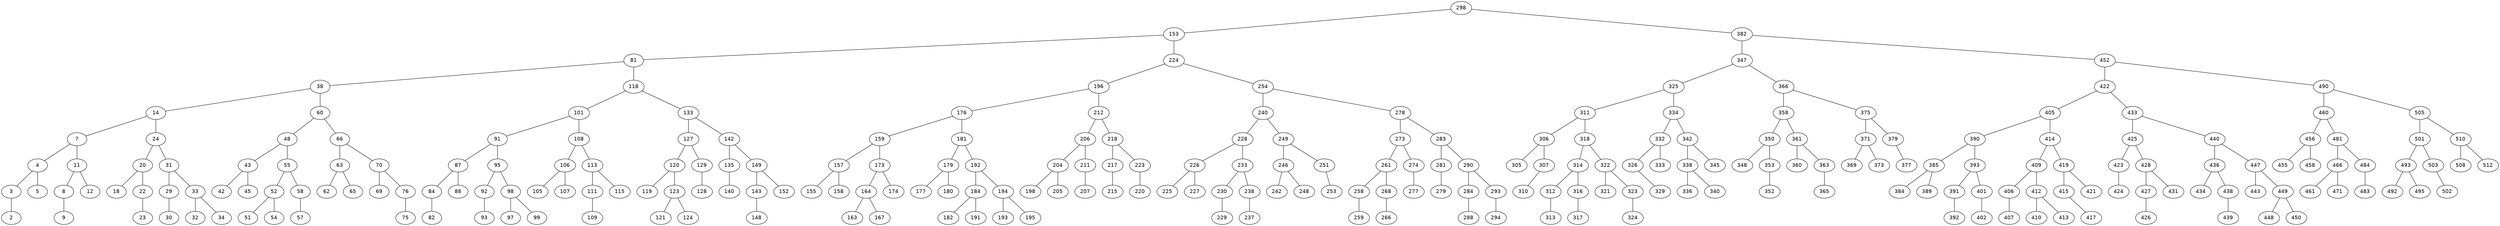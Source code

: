 graph BST {
    node [fontname="Helvetica"];
    298 [label="298"];
    298 -- 153;
    153 [label="153"];
    153 -- 81;
    81 [label="81"];
    81 -- 38;
    38 [label="38"];
    38 -- 14;
    14 [label="14"];
    14 -- 7;
    7 [label="7"];
    7 -- 4;
    4 [label="4"];
    4 -- 3;
    3 [label="3"];
    3 -- 2;
    2 [label="2"];
    4 -- 5;
    5 [label="5"];
    7 -- 11;
    11 [label="11"];
    11 -- 8;
    8 [label="8"];
    8 -- 9;
    9 [label="9"];
    11 -- 12;
    12 [label="12"];
    14 -- 24;
    24 [label="24"];
    24 -- 20;
    20 [label="20"];
    20 -- 18;
    18 [label="18"];
    20 -- 22;
    22 [label="22"];
    22 -- 23;
    23 [label="23"];
    24 -- 31;
    31 [label="31"];
    31 -- 29;
    29 [label="29"];
    29 -- 30;
    30 [label="30"];
    31 -- 33;
    33 [label="33"];
    33 -- 32;
    32 [label="32"];
    33 -- 34;
    34 [label="34"];
    38 -- 60;
    60 [label="60"];
    60 -- 48;
    48 [label="48"];
    48 -- 43;
    43 [label="43"];
    43 -- 42;
    42 [label="42"];
    43 -- 45;
    45 [label="45"];
    48 -- 55;
    55 [label="55"];
    55 -- 52;
    52 [label="52"];
    52 -- 51;
    51 [label="51"];
    52 -- 54;
    54 [label="54"];
    55 -- 58;
    58 [label="58"];
    58 -- 57;
    57 [label="57"];
    60 -- 66;
    66 [label="66"];
    66 -- 63;
    63 [label="63"];
    63 -- 62;
    62 [label="62"];
    63 -- 65;
    65 [label="65"];
    66 -- 70;
    70 [label="70"];
    70 -- 69;
    69 [label="69"];
    70 -- 76;
    76 [label="76"];
    76 -- 75;
    75 [label="75"];
    81 -- 118;
    118 [label="118"];
    118 -- 101;
    101 [label="101"];
    101 -- 91;
    91 [label="91"];
    91 -- 87;
    87 [label="87"];
    87 -- 84;
    84 [label="84"];
    84 -- 82;
    82 [label="82"];
    87 -- 88;
    88 [label="88"];
    91 -- 95;
    95 [label="95"];
    95 -- 92;
    92 [label="92"];
    92 -- 93;
    93 [label="93"];
    95 -- 98;
    98 [label="98"];
    98 -- 97;
    97 [label="97"];
    98 -- 99;
    99 [label="99"];
    101 -- 108;
    108 [label="108"];
    108 -- 106;
    106 [label="106"];
    106 -- 105;
    105 [label="105"];
    106 -- 107;
    107 [label="107"];
    108 -- 113;
    113 [label="113"];
    113 -- 111;
    111 [label="111"];
    111 -- 109;
    109 [label="109"];
    113 -- 115;
    115 [label="115"];
    118 -- 133;
    133 [label="133"];
    133 -- 127;
    127 [label="127"];
    127 -- 120;
    120 [label="120"];
    120 -- 119;
    119 [label="119"];
    120 -- 123;
    123 [label="123"];
    123 -- 121;
    121 [label="121"];
    123 -- 124;
    124 [label="124"];
    127 -- 129;
    129 [label="129"];
    129 -- 128;
    128 [label="128"];
    133 -- 142;
    142 [label="142"];
    142 -- 135;
    135 [label="135"];
    135 -- 140;
    140 [label="140"];
    142 -- 149;
    149 [label="149"];
    149 -- 143;
    143 [label="143"];
    143 -- 148;
    148 [label="148"];
    149 -- 152;
    152 [label="152"];
    153 -- 224;
    224 [label="224"];
    224 -- 196;
    196 [label="196"];
    196 -- 176;
    176 [label="176"];
    176 -- 159;
    159 [label="159"];
    159 -- 157;
    157 [label="157"];
    157 -- 155;
    155 [label="155"];
    157 -- 158;
    158 [label="158"];
    159 -- 173;
    173 [label="173"];
    173 -- 164;
    164 [label="164"];
    164 -- 163;
    163 [label="163"];
    164 -- 167;
    167 [label="167"];
    173 -- 174;
    174 [label="174"];
    176 -- 181;
    181 [label="181"];
    181 -- 179;
    179 [label="179"];
    179 -- 177;
    177 [label="177"];
    179 -- 180;
    180 [label="180"];
    181 -- 192;
    192 [label="192"];
    192 -- 184;
    184 [label="184"];
    184 -- 182;
    182 [label="182"];
    184 -- 191;
    191 [label="191"];
    192 -- 194;
    194 [label="194"];
    194 -- 193;
    193 [label="193"];
    194 -- 195;
    195 [label="195"];
    196 -- 212;
    212 [label="212"];
    212 -- 206;
    206 [label="206"];
    206 -- 204;
    204 [label="204"];
    204 -- 198;
    198 [label="198"];
    204 -- 205;
    205 [label="205"];
    206 -- 211;
    211 [label="211"];
    211 -- 207;
    207 [label="207"];
    212 -- 218;
    218 [label="218"];
    218 -- 217;
    217 [label="217"];
    217 -- 215;
    215 [label="215"];
    218 -- 223;
    223 [label="223"];
    223 -- 220;
    220 [label="220"];
    224 -- 254;
    254 [label="254"];
    254 -- 240;
    240 [label="240"];
    240 -- 228;
    228 [label="228"];
    228 -- 226;
    226 [label="226"];
    226 -- 225;
    225 [label="225"];
    226 -- 227;
    227 [label="227"];
    228 -- 233;
    233 [label="233"];
    233 -- 230;
    230 [label="230"];
    230 -- 229;
    229 [label="229"];
    233 -- 238;
    238 [label="238"];
    238 -- 237;
    237 [label="237"];
    240 -- 249;
    249 [label="249"];
    249 -- 246;
    246 [label="246"];
    246 -- 242;
    242 [label="242"];
    246 -- 248;
    248 [label="248"];
    249 -- 251;
    251 [label="251"];
    251 -- 253;
    253 [label="253"];
    254 -- 278;
    278 [label="278"];
    278 -- 273;
    273 [label="273"];
    273 -- 261;
    261 [label="261"];
    261 -- 258;
    258 [label="258"];
    258 -- 259;
    259 [label="259"];
    261 -- 268;
    268 [label="268"];
    268 -- 266;
    266 [label="266"];
    273 -- 274;
    274 [label="274"];
    274 -- 277;
    277 [label="277"];
    278 -- 283;
    283 [label="283"];
    283 -- 281;
    281 [label="281"];
    281 -- 279;
    279 [label="279"];
    283 -- 290;
    290 [label="290"];
    290 -- 284;
    284 [label="284"];
    284 -- 288;
    288 [label="288"];
    290 -- 293;
    293 [label="293"];
    293 -- 294;
    294 [label="294"];
    298 -- 382;
    382 [label="382"];
    382 -- 347;
    347 [label="347"];
    347 -- 325;
    325 [label="325"];
    325 -- 311;
    311 [label="311"];
    311 -- 306;
    306 [label="306"];
    306 -- 305;
    305 [label="305"];
    306 -- 307;
    307 [label="307"];
    307 -- 310;
    310 [label="310"];
    311 -- 318;
    318 [label="318"];
    318 -- 314;
    314 [label="314"];
    314 -- 312;
    312 [label="312"];
    312 -- 313;
    313 [label="313"];
    314 -- 316;
    316 [label="316"];
    316 -- 317;
    317 [label="317"];
    318 -- 322;
    322 [label="322"];
    322 -- 321;
    321 [label="321"];
    322 -- 323;
    323 [label="323"];
    323 -- 324;
    324 [label="324"];
    325 -- 334;
    334 [label="334"];
    334 -- 332;
    332 [label="332"];
    332 -- 326;
    326 [label="326"];
    326 -- 329;
    329 [label="329"];
    332 -- 333;
    333 [label="333"];
    334 -- 342;
    342 [label="342"];
    342 -- 338;
    338 [label="338"];
    338 -- 336;
    336 [label="336"];
    338 -- 340;
    340 [label="340"];
    342 -- 345;
    345 [label="345"];
    347 -- 366;
    366 [label="366"];
    366 -- 358;
    358 [label="358"];
    358 -- 350;
    350 [label="350"];
    350 -- 348;
    348 [label="348"];
    350 -- 353;
    353 [label="353"];
    353 -- 352;
    352 [label="352"];
    358 -- 361;
    361 [label="361"];
    361 -- 360;
    360 [label="360"];
    361 -- 363;
    363 [label="363"];
    363 -- 365;
    365 [label="365"];
    366 -- 375;
    375 [label="375"];
    375 -- 371;
    371 [label="371"];
    371 -- 369;
    369 [label="369"];
    371 -- 373;
    373 [label="373"];
    375 -- 379;
    379 [label="379"];
    379 -- 377;
    377 [label="377"];
    382 -- 452;
    452 [label="452"];
    452 -- 422;
    422 [label="422"];
    422 -- 405;
    405 [label="405"];
    405 -- 390;
    390 [label="390"];
    390 -- 385;
    385 [label="385"];
    385 -- 384;
    384 [label="384"];
    385 -- 389;
    389 [label="389"];
    390 -- 393;
    393 [label="393"];
    393 -- 391;
    391 [label="391"];
    391 -- 392;
    392 [label="392"];
    393 -- 401;
    401 [label="401"];
    401 -- 402;
    402 [label="402"];
    405 -- 414;
    414 [label="414"];
    414 -- 409;
    409 [label="409"];
    409 -- 406;
    406 [label="406"];
    406 -- 407;
    407 [label="407"];
    409 -- 412;
    412 [label="412"];
    412 -- 410;
    410 [label="410"];
    412 -- 413;
    413 [label="413"];
    414 -- 419;
    419 [label="419"];
    419 -- 415;
    415 [label="415"];
    415 -- 417;
    417 [label="417"];
    419 -- 421;
    421 [label="421"];
    422 -- 433;
    433 [label="433"];
    433 -- 425;
    425 [label="425"];
    425 -- 423;
    423 [label="423"];
    423 -- 424;
    424 [label="424"];
    425 -- 428;
    428 [label="428"];
    428 -- 427;
    427 [label="427"];
    427 -- 426;
    426 [label="426"];
    428 -- 431;
    431 [label="431"];
    433 -- 440;
    440 [label="440"];
    440 -- 436;
    436 [label="436"];
    436 -- 434;
    434 [label="434"];
    436 -- 438;
    438 [label="438"];
    438 -- 439;
    439 [label="439"];
    440 -- 447;
    447 [label="447"];
    447 -- 443;
    443 [label="443"];
    447 -- 449;
    449 [label="449"];
    449 -- 448;
    448 [label="448"];
    449 -- 450;
    450 [label="450"];
    452 -- 490;
    490 [label="490"];
    490 -- 460;
    460 [label="460"];
    460 -- 456;
    456 [label="456"];
    456 -- 455;
    455 [label="455"];
    456 -- 458;
    458 [label="458"];
    460 -- 481;
    481 [label="481"];
    481 -- 466;
    466 [label="466"];
    466 -- 461;
    461 [label="461"];
    466 -- 471;
    471 [label="471"];
    481 -- 484;
    484 [label="484"];
    484 -- 483;
    483 [label="483"];
    490 -- 505;
    505 [label="505"];
    505 -- 501;
    501 [label="501"];
    501 -- 493;
    493 [label="493"];
    493 -- 492;
    492 [label="492"];
    493 -- 495;
    495 [label="495"];
    501 -- 503;
    503 [label="503"];
    503 -- 502;
    502 [label="502"];
    505 -- 510;
    510 [label="510"];
    510 -- 508;
    508 [label="508"];
    510 -- 512;
    512 [label="512"];
}
